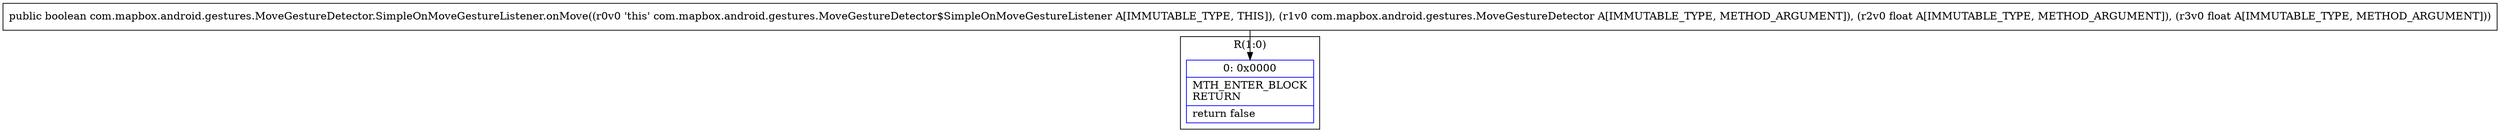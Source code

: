 digraph "CFG forcom.mapbox.android.gestures.MoveGestureDetector.SimpleOnMoveGestureListener.onMove(Lcom\/mapbox\/android\/gestures\/MoveGestureDetector;FF)Z" {
subgraph cluster_Region_2130550429 {
label = "R(1:0)";
node [shape=record,color=blue];
Node_0 [shape=record,label="{0\:\ 0x0000|MTH_ENTER_BLOCK\lRETURN\l|return false\l}"];
}
MethodNode[shape=record,label="{public boolean com.mapbox.android.gestures.MoveGestureDetector.SimpleOnMoveGestureListener.onMove((r0v0 'this' com.mapbox.android.gestures.MoveGestureDetector$SimpleOnMoveGestureListener A[IMMUTABLE_TYPE, THIS]), (r1v0 com.mapbox.android.gestures.MoveGestureDetector A[IMMUTABLE_TYPE, METHOD_ARGUMENT]), (r2v0 float A[IMMUTABLE_TYPE, METHOD_ARGUMENT]), (r3v0 float A[IMMUTABLE_TYPE, METHOD_ARGUMENT])) }"];
MethodNode -> Node_0;
}

